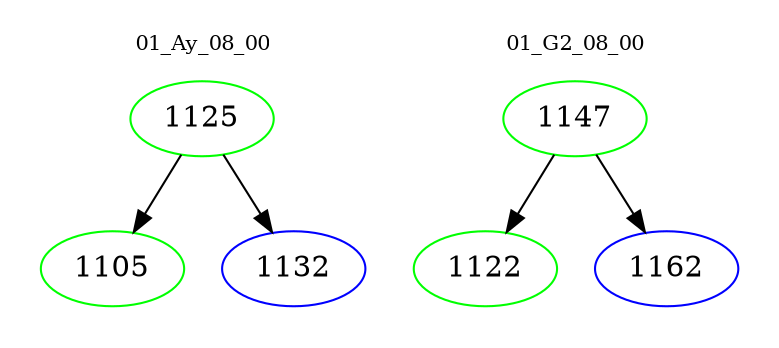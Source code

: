 digraph{
subgraph cluster_0 {
color = white
label = "01_Ay_08_00";
fontsize=10;
T0_1125 [label="1125", color="green"]
T0_1125 -> T0_1105 [color="black"]
T0_1105 [label="1105", color="green"]
T0_1125 -> T0_1132 [color="black"]
T0_1132 [label="1132", color="blue"]
}
subgraph cluster_1 {
color = white
label = "01_G2_08_00";
fontsize=10;
T1_1147 [label="1147", color="green"]
T1_1147 -> T1_1122 [color="black"]
T1_1122 [label="1122", color="green"]
T1_1147 -> T1_1162 [color="black"]
T1_1162 [label="1162", color="blue"]
}
}
